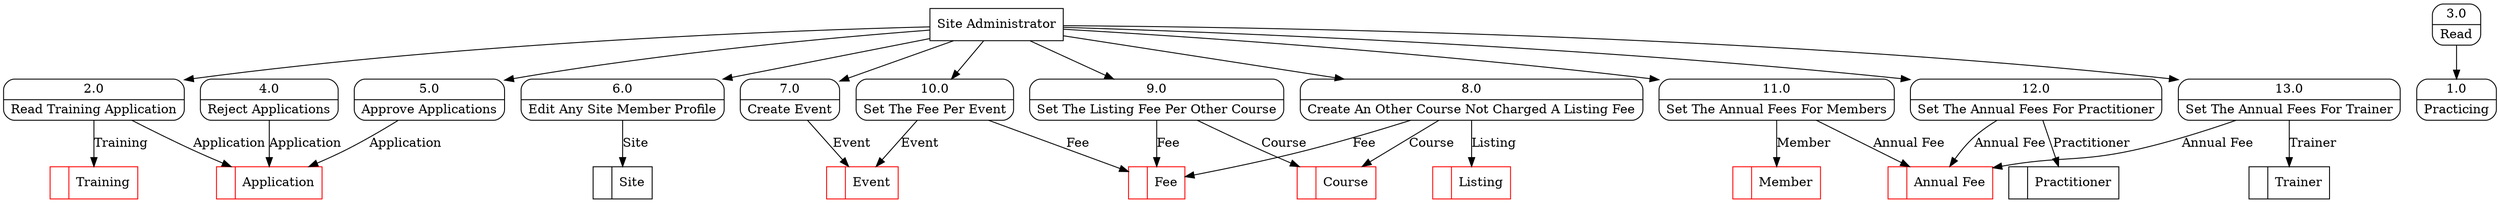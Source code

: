 digraph dfd2{ 
node[shape=record]
200 [label="<f0>  |<f1> Application " color=red];
201 [label="<f0>  |<f1> Event " color=red];
202 [label="<f0>  |<f1> Course " color=red];
203 [label="<f0>  |<f1> Fee " color=red];
204 [label="<f0>  |<f1> Practitioner " ];
205 [label="<f0>  |<f1> Annual Fee " color=red];
206 [label="<f0>  |<f1> Trainer " ];
207 [label="<f0>  |<f1> Member " color=red];
208 [label="<f0>  |<f1> Training " color=red];
209 [label="<f0>  |<f1> Site " ];
210 [label="<f0>  |<f1> Listing " color=red];
211 [label="Site Administrator" shape=box];
212 [label="{<f0> 1.0|<f1> Practicing }" shape=Mrecord];
213 [label="{<f0> 2.0|<f1> Read Training Application }" shape=Mrecord];
214 [label="{<f0> 3.0|<f1> Read }" shape=Mrecord];
215 [label="{<f0> 4.0|<f1> Reject Applications }" shape=Mrecord];
216 [label="{<f0> 5.0|<f1> Approve Applications }" shape=Mrecord];
217 [label="{<f0> 6.0|<f1> Edit Any Site Member Profile }" shape=Mrecord];
218 [label="{<f0> 7.0|<f1> Create Event }" shape=Mrecord];
219 [label="{<f0> 8.0|<f1> Create An Other Course Not Charged A Listing Fee }" shape=Mrecord];
220 [label="{<f0> 9.0|<f1> Set The Listing Fee Per Other Course }" shape=Mrecord];
221 [label="{<f0> 10.0|<f1> Set The Fee Per Event }" shape=Mrecord];
222 [label="{<f0> 11.0|<f1> Set The Annual Fees For Members }" shape=Mrecord];
223 [label="{<f0> 12.0|<f1> Set The Annual Fees For Practitioner }" shape=Mrecord];
224 [label="{<f0> 13.0|<f1> Set The Annual Fees For Trainer }" shape=Mrecord];
211 -> 213
211 -> 216
211 -> 217
211 -> 218
211 -> 219
211 -> 220
211 -> 221
211 -> 222
211 -> 223
211 -> 224
213 -> 200 [label="Application"]
214 -> 212
215 -> 200 [label="Application"]
216 -> 200 [label="Application"]
218 -> 201 [label="Event"]
219 -> 202 [label="Course"]
219 -> 203 [label="Fee"]
220 -> 202 [label="Course"]
220 -> 203 [label="Fee"]
221 -> 203 [label="Fee"]
221 -> 201 [label="Event"]
222 -> 205 [label="Annual Fee"]
222 -> 207 [label="Member"]
223 -> 204 [label="Practitioner"]
223 -> 205 [label="Annual Fee"]
224 -> 206 [label="Trainer"]
224 -> 205 [label="Annual Fee"]
213 -> 208 [label="Training"]
217 -> 209 [label="Site"]
219 -> 210 [label="Listing"]
}